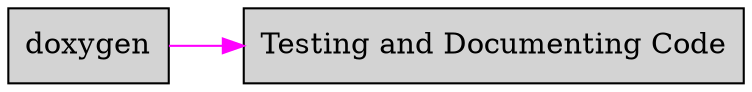 digraph bettersoftware {
            rankdir = LR;
            ratio = fill;
            node [style=filled];
            node [shape = box];
"doxygen" ->  "TestingAndDocumentingCode.md" [colorscheme="svg" color="magenta"];
"TestingAndDocumentingCode.md" [label="Testing and Documenting Code" URL="http://bss.parallactic.com/resources/testing-and-documenting-code"]
}
